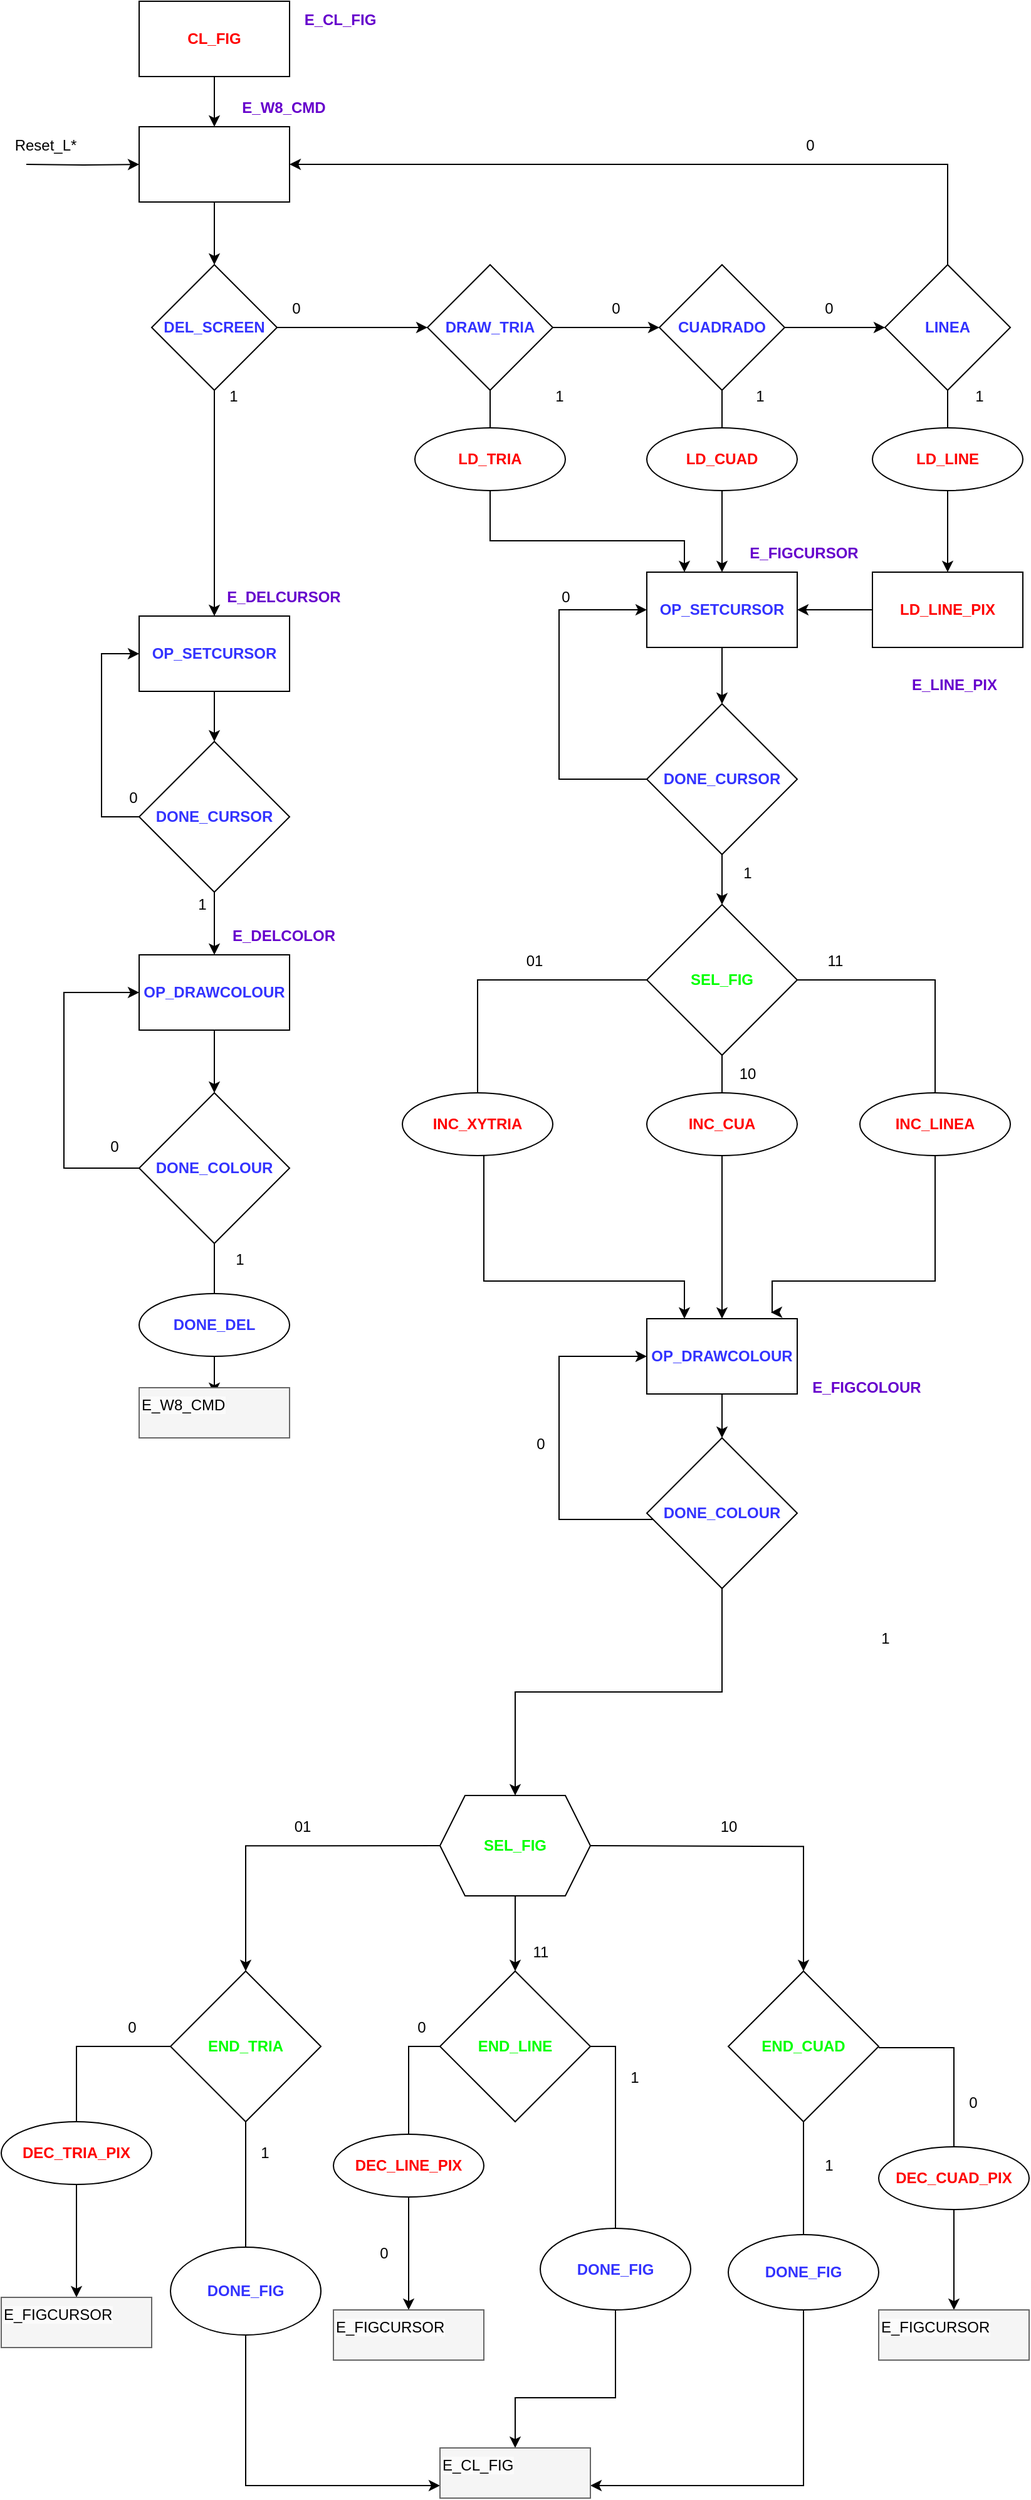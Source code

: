 <mxfile version="23.1.2" type="device">
  <diagram name="Página-1" id="Y6L9n2RA8vwU2MMcEcZ-">
    <mxGraphModel dx="2100" dy="1114" grid="1" gridSize="10" guides="1" tooltips="1" connect="1" arrows="1" fold="1" page="1" pageScale="1" pageWidth="827" pageHeight="1169" math="0" shadow="0">
      <root>
        <mxCell id="0" />
        <mxCell id="1" parent="0" />
        <mxCell id="p3acEHzhMLvB9pCIP0ga-4" style="edgeStyle=orthogonalEdgeStyle;rounded=0;orthogonalLoop=1;jettySize=auto;html=1;entryX=0.5;entryY=0;entryDx=0;entryDy=0;" parent="1" source="p3acEHzhMLvB9pCIP0ga-1" target="p3acEHzhMLvB9pCIP0ga-3" edge="1">
          <mxGeometry relative="1" as="geometry" />
        </mxCell>
        <mxCell id="gaMnZeGwh-YS-roNnIpF-5" style="edgeStyle=orthogonalEdgeStyle;rounded=0;orthogonalLoop=1;jettySize=auto;html=1;" parent="1" target="p3acEHzhMLvB9pCIP0ga-1" edge="1">
          <mxGeometry relative="1" as="geometry">
            <mxPoint x="20" y="140" as="sourcePoint" />
          </mxGeometry>
        </mxCell>
        <mxCell id="p3acEHzhMLvB9pCIP0ga-1" value="" style="rounded=0;whiteSpace=wrap;html=1;" parent="1" vertex="1">
          <mxGeometry x="110" y="110" width="120" height="60" as="geometry" />
        </mxCell>
        <mxCell id="p3acEHzhMLvB9pCIP0ga-2" value="&lt;b&gt;&lt;font color=&quot;#6600cc&quot;&gt;E_W8_CMD&lt;/font&gt;&lt;/b&gt;" style="text;html=1;align=center;verticalAlign=middle;resizable=0;points=[];autosize=1;strokeColor=none;fillColor=none;" parent="1" vertex="1">
          <mxGeometry x="180" y="80" width="90" height="30" as="geometry" />
        </mxCell>
        <mxCell id="p3acEHzhMLvB9pCIP0ga-29" style="edgeStyle=orthogonalEdgeStyle;rounded=0;orthogonalLoop=1;jettySize=auto;html=1;" parent="1" source="p3acEHzhMLvB9pCIP0ga-3" target="p3acEHzhMLvB9pCIP0ga-8" edge="1">
          <mxGeometry relative="1" as="geometry" />
        </mxCell>
        <mxCell id="p3acEHzhMLvB9pCIP0ga-3" value="&lt;b&gt;&lt;font color=&quot;#3333ff&quot;&gt;DEL_SCREEN&lt;/font&gt;&lt;/b&gt;" style="rhombus;whiteSpace=wrap;html=1;" parent="1" vertex="1">
          <mxGeometry x="120" y="220" width="100" height="100" as="geometry" />
        </mxCell>
        <mxCell id="p3acEHzhMLvB9pCIP0ga-34" style="edgeStyle=orthogonalEdgeStyle;rounded=0;orthogonalLoop=1;jettySize=auto;html=1;entryX=0.25;entryY=0;entryDx=0;entryDy=0;exitX=0.5;exitY=1;exitDx=0;exitDy=0;" parent="1" target="p3acEHzhMLvB9pCIP0ga-32" edge="1" source="p3acEHzhMLvB9pCIP0ga-31">
          <mxGeometry relative="1" as="geometry">
            <Array as="points">
              <mxPoint x="390" y="440" />
              <mxPoint x="545" y="440" />
            </Array>
            <mxPoint x="304.94" y="380" as="sourcePoint" />
            <mxPoint x="574.999" y="505" as="targetPoint" />
          </mxGeometry>
        </mxCell>
        <mxCell id="Jl3O9B9fwThyiyVIk7pi-2" style="edgeStyle=orthogonalEdgeStyle;rounded=0;orthogonalLoop=1;jettySize=auto;html=1;entryX=0;entryY=0.5;entryDx=0;entryDy=0;" parent="1" source="p3acEHzhMLvB9pCIP0ga-5" target="Jl3O9B9fwThyiyVIk7pi-1" edge="1">
          <mxGeometry relative="1" as="geometry" />
        </mxCell>
        <mxCell id="bCU1lSwmaEJCZ7ORSulQ-4" style="edgeStyle=orthogonalEdgeStyle;rounded=0;orthogonalLoop=1;jettySize=auto;html=1;exitX=1;exitY=0.5;exitDx=0;exitDy=0;entryX=0;entryY=0.5;entryDx=0;entryDy=0;" edge="1" parent="1" source="p3acEHzhMLvB9pCIP0ga-3" target="p3acEHzhMLvB9pCIP0ga-5">
          <mxGeometry relative="1" as="geometry">
            <mxPoint x="280" y="270" as="targetPoint" />
          </mxGeometry>
        </mxCell>
        <mxCell id="p3acEHzhMLvB9pCIP0ga-5" value="&lt;b&gt;&lt;font color=&quot;#3333ff&quot;&gt;DRAW_TRIA&lt;/font&gt;&lt;/b&gt;" style="rhombus;whiteSpace=wrap;html=1;" parent="1" vertex="1">
          <mxGeometry x="340" y="220" width="100" height="100" as="geometry" />
        </mxCell>
        <mxCell id="p3acEHzhMLvB9pCIP0ga-15" style="edgeStyle=orthogonalEdgeStyle;rounded=0;orthogonalLoop=1;jettySize=auto;html=1;entryX=0.5;entryY=0;entryDx=0;entryDy=0;" parent="1" source="p3acEHzhMLvB9pCIP0ga-8" target="p3acEHzhMLvB9pCIP0ga-13" edge="1">
          <mxGeometry relative="1" as="geometry" />
        </mxCell>
        <mxCell id="p3acEHzhMLvB9pCIP0ga-8" value="&lt;b&gt;&lt;font color=&quot;#3333ff&quot;&gt;OP_SETCURSOR&lt;/font&gt;&lt;/b&gt;" style="rounded=0;whiteSpace=wrap;html=1;" parent="1" vertex="1">
          <mxGeometry x="110" y="500" width="120" height="60" as="geometry" />
        </mxCell>
        <mxCell id="p3acEHzhMLvB9pCIP0ga-9" value="&lt;font color=&quot;#6600cc&quot;&gt;&lt;b&gt;E_DELCURSOR&lt;/b&gt;&lt;/font&gt;" style="text;html=1;align=center;verticalAlign=middle;resizable=0;points=[];autosize=1;strokeColor=none;fillColor=none;" parent="1" vertex="1">
          <mxGeometry x="170" y="470" width="110" height="30" as="geometry" />
        </mxCell>
        <mxCell id="p3acEHzhMLvB9pCIP0ga-22" style="edgeStyle=orthogonalEdgeStyle;rounded=0;orthogonalLoop=1;jettySize=auto;html=1;entryX=0.5;entryY=0;entryDx=0;entryDy=0;" parent="1" source="p3acEHzhMLvB9pCIP0ga-10" target="p3acEHzhMLvB9pCIP0ga-21" edge="1">
          <mxGeometry relative="1" as="geometry" />
        </mxCell>
        <mxCell id="p3acEHzhMLvB9pCIP0ga-10" value="&lt;b&gt;&lt;font color=&quot;#3333ff&quot;&gt;OP_DRAWCOLOUR&lt;/font&gt;&lt;/b&gt;" style="rounded=0;whiteSpace=wrap;html=1;" parent="1" vertex="1">
          <mxGeometry x="110" y="770" width="120" height="60" as="geometry" />
        </mxCell>
        <mxCell id="p3acEHzhMLvB9pCIP0ga-11" value="&lt;b&gt;&lt;font color=&quot;#6600cc&quot;&gt;E_DELCOLOR&lt;/font&gt;&lt;/b&gt;" style="text;html=1;align=center;verticalAlign=middle;resizable=0;points=[];autosize=1;strokeColor=none;fillColor=none;" parent="1" vertex="1">
          <mxGeometry x="170" y="740" width="110" height="30" as="geometry" />
        </mxCell>
        <mxCell id="p3acEHzhMLvB9pCIP0ga-16" style="edgeStyle=orthogonalEdgeStyle;rounded=0;orthogonalLoop=1;jettySize=auto;html=1;entryX=0;entryY=0.5;entryDx=0;entryDy=0;" parent="1" source="p3acEHzhMLvB9pCIP0ga-13" target="p3acEHzhMLvB9pCIP0ga-8" edge="1">
          <mxGeometry relative="1" as="geometry">
            <Array as="points">
              <mxPoint x="80" y="660" />
              <mxPoint x="80" y="530" />
            </Array>
          </mxGeometry>
        </mxCell>
        <mxCell id="p3acEHzhMLvB9pCIP0ga-19" style="edgeStyle=orthogonalEdgeStyle;rounded=0;orthogonalLoop=1;jettySize=auto;html=1;" parent="1" source="p3acEHzhMLvB9pCIP0ga-13" target="p3acEHzhMLvB9pCIP0ga-10" edge="1">
          <mxGeometry relative="1" as="geometry" />
        </mxCell>
        <mxCell id="p3acEHzhMLvB9pCIP0ga-13" value="&lt;b&gt;&lt;font color=&quot;#3333ff&quot;&gt;DONE_CURSOR&lt;/font&gt;&lt;/b&gt;" style="rhombus;whiteSpace=wrap;html=1;" parent="1" vertex="1">
          <mxGeometry x="110" y="600" width="120" height="120" as="geometry" />
        </mxCell>
        <mxCell id="p3acEHzhMLvB9pCIP0ga-18" value="0" style="text;html=1;align=center;verticalAlign=middle;resizable=0;points=[];autosize=1;strokeColor=none;fillColor=none;" parent="1" vertex="1">
          <mxGeometry x="90" y="630" width="30" height="30" as="geometry" />
        </mxCell>
        <mxCell id="p3acEHzhMLvB9pCIP0ga-20" value="1" style="text;html=1;align=center;verticalAlign=middle;resizable=0;points=[];autosize=1;strokeColor=none;fillColor=none;" parent="1" vertex="1">
          <mxGeometry x="145" y="715" width="30" height="30" as="geometry" />
        </mxCell>
        <mxCell id="p3acEHzhMLvB9pCIP0ga-23" style="edgeStyle=orthogonalEdgeStyle;rounded=0;orthogonalLoop=1;jettySize=auto;html=1;entryX=0;entryY=0.5;entryDx=0;entryDy=0;" parent="1" source="p3acEHzhMLvB9pCIP0ga-21" target="p3acEHzhMLvB9pCIP0ga-10" edge="1">
          <mxGeometry relative="1" as="geometry">
            <Array as="points">
              <mxPoint x="50" y="940" />
              <mxPoint x="50" y="800" />
            </Array>
          </mxGeometry>
        </mxCell>
        <mxCell id="p3acEHzhMLvB9pCIP0ga-25" style="edgeStyle=orthogonalEdgeStyle;rounded=0;orthogonalLoop=1;jettySize=auto;html=1;entryX=0.5;entryY=0;entryDx=0;entryDy=0;" parent="1" source="Jl3O9B9fwThyiyVIk7pi-90" edge="1">
          <mxGeometry relative="1" as="geometry">
            <mxPoint x="170" y="1120" as="targetPoint" />
          </mxGeometry>
        </mxCell>
        <mxCell id="p3acEHzhMLvB9pCIP0ga-21" value="&lt;b&gt;&lt;font color=&quot;#3333ff&quot;&gt;DONE_COLOUR&lt;/font&gt;&lt;/b&gt;" style="rhombus;whiteSpace=wrap;html=1;" parent="1" vertex="1">
          <mxGeometry x="110" y="880" width="120" height="120" as="geometry" />
        </mxCell>
        <mxCell id="p3acEHzhMLvB9pCIP0ga-24" value="0" style="text;html=1;align=center;verticalAlign=middle;resizable=0;points=[];autosize=1;strokeColor=none;fillColor=none;" parent="1" vertex="1">
          <mxGeometry x="75" y="908" width="30" height="30" as="geometry" />
        </mxCell>
        <mxCell id="p3acEHzhMLvB9pCIP0ga-38" style="edgeStyle=orthogonalEdgeStyle;rounded=0;orthogonalLoop=1;jettySize=auto;html=1;" parent="1" source="p3acEHzhMLvB9pCIP0ga-32" target="p3acEHzhMLvB9pCIP0ga-35" edge="1">
          <mxGeometry relative="1" as="geometry" />
        </mxCell>
        <mxCell id="p3acEHzhMLvB9pCIP0ga-32" value="&lt;b&gt;&lt;font color=&quot;#3333ff&quot;&gt;OP_SETCURSOR&lt;/font&gt;&lt;/b&gt;" style="rounded=0;whiteSpace=wrap;html=1;" parent="1" vertex="1">
          <mxGeometry x="515" y="465" width="120" height="60" as="geometry" />
        </mxCell>
        <mxCell id="p3acEHzhMLvB9pCIP0ga-33" value="&lt;b&gt;&lt;font color=&quot;#6600cc&quot;&gt;E_FIGCURSOR&lt;/font&gt;&lt;/b&gt;" style="text;html=1;align=center;verticalAlign=middle;resizable=0;points=[];autosize=1;strokeColor=none;fillColor=none;" parent="1" vertex="1">
          <mxGeometry x="585" y="435" width="110" height="30" as="geometry" />
        </mxCell>
        <mxCell id="p3acEHzhMLvB9pCIP0ga-36" style="edgeStyle=orthogonalEdgeStyle;rounded=0;orthogonalLoop=1;jettySize=auto;html=1;entryX=0;entryY=0.5;entryDx=0;entryDy=0;" parent="1" source="p3acEHzhMLvB9pCIP0ga-35" target="p3acEHzhMLvB9pCIP0ga-32" edge="1">
          <mxGeometry relative="1" as="geometry">
            <Array as="points">
              <mxPoint x="445" y="630" />
              <mxPoint x="445" y="495" />
            </Array>
          </mxGeometry>
        </mxCell>
        <mxCell id="p3acEHzhMLvB9pCIP0ga-41" style="edgeStyle=orthogonalEdgeStyle;rounded=0;orthogonalLoop=1;jettySize=auto;html=1;entryX=0.25;entryY=0;entryDx=0;entryDy=0;" parent="1" source="p3acEHzhMLvB9pCIP0ga-62" target="p3acEHzhMLvB9pCIP0ga-39" edge="1">
          <mxGeometry relative="1" as="geometry">
            <Array as="points">
              <mxPoint x="385" y="1030" />
              <mxPoint x="545" y="1030" />
            </Array>
          </mxGeometry>
        </mxCell>
        <mxCell id="Jl3O9B9fwThyiyVIk7pi-16" value="" style="edgeStyle=orthogonalEdgeStyle;rounded=0;orthogonalLoop=1;jettySize=auto;html=1;" parent="1" source="p3acEHzhMLvB9pCIP0ga-35" target="Jl3O9B9fwThyiyVIk7pi-7" edge="1">
          <mxGeometry relative="1" as="geometry" />
        </mxCell>
        <mxCell id="p3acEHzhMLvB9pCIP0ga-35" value="&lt;b&gt;&lt;font color=&quot;#3333ff&quot;&gt;DONE_CURSOR&lt;/font&gt;&lt;/b&gt;" style="rhombus;whiteSpace=wrap;html=1;" parent="1" vertex="1">
          <mxGeometry x="515" y="570" width="120" height="120" as="geometry" />
        </mxCell>
        <mxCell id="p3acEHzhMLvB9pCIP0ga-37" value="0" style="text;html=1;align=center;verticalAlign=middle;resizable=0;points=[];autosize=1;strokeColor=none;fillColor=none;" parent="1" vertex="1">
          <mxGeometry x="435" y="470" width="30" height="30" as="geometry" />
        </mxCell>
        <mxCell id="p3acEHzhMLvB9pCIP0ga-44" style="edgeStyle=orthogonalEdgeStyle;rounded=0;orthogonalLoop=1;jettySize=auto;html=1;entryX=0.5;entryY=0;entryDx=0;entryDy=0;" parent="1" source="p3acEHzhMLvB9pCIP0ga-39" target="p3acEHzhMLvB9pCIP0ga-43" edge="1">
          <mxGeometry relative="1" as="geometry" />
        </mxCell>
        <mxCell id="p3acEHzhMLvB9pCIP0ga-39" value="&lt;b&gt;&lt;font color=&quot;#3333ff&quot;&gt;OP_DRAWCOLOUR&lt;/font&gt;&lt;/b&gt;" style="rounded=0;whiteSpace=wrap;html=1;" parent="1" vertex="1">
          <mxGeometry x="515" y="1060" width="120" height="60" as="geometry" />
        </mxCell>
        <mxCell id="p3acEHzhMLvB9pCIP0ga-40" value="&lt;b&gt;&lt;font color=&quot;#6600cc&quot;&gt;E_FIGCOLOUR&lt;/font&gt;&lt;/b&gt;" style="text;html=1;align=center;verticalAlign=middle;resizable=0;points=[];autosize=1;strokeColor=none;fillColor=none;" parent="1" vertex="1">
          <mxGeometry x="635" y="1100" width="110" height="30" as="geometry" />
        </mxCell>
        <mxCell id="p3acEHzhMLvB9pCIP0ga-42" value="1" style="text;html=1;align=center;verticalAlign=middle;resizable=0;points=[];autosize=1;strokeColor=none;fillColor=none;" parent="1" vertex="1">
          <mxGeometry x="580" y="690" width="30" height="30" as="geometry" />
        </mxCell>
        <mxCell id="p3acEHzhMLvB9pCIP0ga-45" style="edgeStyle=orthogonalEdgeStyle;rounded=0;orthogonalLoop=1;jettySize=auto;html=1;entryX=0;entryY=0.5;entryDx=0;entryDy=0;" parent="1" source="p3acEHzhMLvB9pCIP0ga-43" target="p3acEHzhMLvB9pCIP0ga-39" edge="1">
          <mxGeometry relative="1" as="geometry">
            <Array as="points">
              <mxPoint x="445" y="1220" />
              <mxPoint x="445" y="1090" />
            </Array>
          </mxGeometry>
        </mxCell>
        <mxCell id="Jl3O9B9fwThyiyVIk7pi-43" value="" style="edgeStyle=orthogonalEdgeStyle;rounded=0;orthogonalLoop=1;jettySize=auto;html=1;entryX=0.5;entryY=0;entryDx=0;entryDy=0;exitX=0.5;exitY=1;exitDx=0;exitDy=0;" parent="1" source="p3acEHzhMLvB9pCIP0ga-43" target="bCU1lSwmaEJCZ7ORSulQ-1" edge="1">
          <mxGeometry relative="1" as="geometry">
            <mxPoint x="495" y="1370" as="sourcePoint" />
            <mxPoint x="495" y="1415" as="targetPoint" />
          </mxGeometry>
        </mxCell>
        <mxCell id="p3acEHzhMLvB9pCIP0ga-43" value="&lt;b&gt;&lt;font color=&quot;#3333ff&quot;&gt;DONE_COLOUR&lt;/font&gt;&lt;/b&gt;" style="rhombus;whiteSpace=wrap;html=1;" parent="1" vertex="1">
          <mxGeometry x="515" y="1155" width="120" height="120" as="geometry" />
        </mxCell>
        <mxCell id="p3acEHzhMLvB9pCIP0ga-46" value="0" style="text;html=1;align=center;verticalAlign=middle;resizable=0;points=[];autosize=1;strokeColor=none;fillColor=none;" parent="1" vertex="1">
          <mxGeometry x="415" y="1145" width="30" height="30" as="geometry" />
        </mxCell>
        <mxCell id="Jl3O9B9fwThyiyVIk7pi-41" style="edgeStyle=orthogonalEdgeStyle;rounded=0;orthogonalLoop=1;jettySize=auto;html=1;entryX=0;entryY=0.75;entryDx=0;entryDy=0;exitX=0.5;exitY=1;exitDx=0;exitDy=0;" parent="1" source="p3acEHzhMLvB9pCIP0ga-48" target="Jl3O9B9fwThyiyVIk7pi-92" edge="1">
          <mxGeometry relative="1" as="geometry">
            <mxPoint x="410" y="2060" as="targetPoint" />
            <Array as="points">
              <mxPoint x="195" y="1990" />
            </Array>
          </mxGeometry>
        </mxCell>
        <mxCell id="Jl3O9B9fwThyiyVIk7pi-65" style="edgeStyle=orthogonalEdgeStyle;rounded=0;orthogonalLoop=1;jettySize=auto;html=1;entryX=0.5;entryY=0;entryDx=0;entryDy=0;" parent="1" source="p3acEHzhMLvB9pCIP0ga-59" target="Jl3O9B9fwThyiyVIk7pi-67" edge="1">
          <mxGeometry relative="1" as="geometry">
            <mxPoint x="110" y="1720" as="targetPoint" />
          </mxGeometry>
        </mxCell>
        <mxCell id="p3acEHzhMLvB9pCIP0ga-48" value="&lt;b&gt;&lt;font color=&quot;#00ff00&quot;&gt;END_TRIA&lt;/font&gt;&lt;/b&gt;" style="rhombus;whiteSpace=wrap;html=1;" parent="1" vertex="1">
          <mxGeometry x="135" y="1580" width="120" height="120" as="geometry" />
        </mxCell>
        <mxCell id="p3acEHzhMLvB9pCIP0ga-53" value="1" style="text;html=1;align=center;verticalAlign=middle;resizable=0;points=[];autosize=1;strokeColor=none;fillColor=none;" parent="1" vertex="1">
          <mxGeometry x="645" y="1720" width="30" height="30" as="geometry" />
        </mxCell>
        <mxCell id="p3acEHzhMLvB9pCIP0ga-54" value="1" style="text;html=1;align=center;verticalAlign=middle;resizable=0;points=[];autosize=1;strokeColor=none;fillColor=none;" parent="1" vertex="1">
          <mxGeometry x="690" y="1300" width="30" height="30" as="geometry" />
        </mxCell>
        <mxCell id="p3acEHzhMLvB9pCIP0ga-55" value="0" style="text;html=1;align=center;verticalAlign=middle;resizable=0;points=[];autosize=1;strokeColor=none;fillColor=none;" parent="1" vertex="1">
          <mxGeometry x="220" y="240" width="30" height="30" as="geometry" />
        </mxCell>
        <mxCell id="p3acEHzhMLvB9pCIP0ga-57" value="1" style="text;html=1;align=center;verticalAlign=middle;resizable=0;points=[];autosize=1;strokeColor=none;fillColor=none;" parent="1" vertex="1">
          <mxGeometry x="430" y="310" width="30" height="30" as="geometry" />
        </mxCell>
        <mxCell id="p3acEHzhMLvB9pCIP0ga-58" value="1" style="text;html=1;align=center;verticalAlign=middle;resizable=0;points=[];autosize=1;strokeColor=none;fillColor=none;" parent="1" vertex="1">
          <mxGeometry x="170" y="310" width="30" height="30" as="geometry" />
        </mxCell>
        <mxCell id="p3acEHzhMLvB9pCIP0ga-62" value="&lt;b&gt;&lt;font color=&quot;#ff0000&quot;&gt;INC_XYTRIA&lt;/font&gt;&lt;/b&gt;" style="ellipse;whiteSpace=wrap;html=1;" parent="1" vertex="1">
          <mxGeometry x="320" y="880" width="120" height="50" as="geometry" />
        </mxCell>
        <mxCell id="W1QrKqHfw874j2ITa_pN-1" value="1" style="text;html=1;align=center;verticalAlign=middle;resizable=0;points=[];autosize=1;strokeColor=none;fillColor=none;" parent="1" vertex="1">
          <mxGeometry x="175" y="998" width="30" height="30" as="geometry" />
        </mxCell>
        <mxCell id="Jl3O9B9fwThyiyVIk7pi-8" value="" style="edgeStyle=orthogonalEdgeStyle;rounded=0;orthogonalLoop=1;jettySize=auto;html=1;endArrow=none;endFill=0;" parent="1" source="Jl3O9B9fwThyiyVIk7pi-1" target="Jl3O9B9fwThyiyVIk7pi-6" edge="1">
          <mxGeometry relative="1" as="geometry" />
        </mxCell>
        <mxCell id="Jl3O9B9fwThyiyVIk7pi-12" style="edgeStyle=orthogonalEdgeStyle;rounded=0;orthogonalLoop=1;jettySize=auto;html=1;entryX=0;entryY=0.5;entryDx=0;entryDy=0;" parent="1" source="Jl3O9B9fwThyiyVIk7pi-1" target="Jl3O9B9fwThyiyVIk7pi-11" edge="1">
          <mxGeometry relative="1" as="geometry" />
        </mxCell>
        <mxCell id="Jl3O9B9fwThyiyVIk7pi-1" value="&lt;b&gt;&lt;font color=&quot;#3333ff&quot;&gt;CUADRADO&lt;/font&gt;&lt;/b&gt;" style="rhombus;whiteSpace=wrap;html=1;" parent="1" vertex="1">
          <mxGeometry x="525" y="220" width="100" height="100" as="geometry" />
        </mxCell>
        <mxCell id="Jl3O9B9fwThyiyVIk7pi-3" value="0" style="text;html=1;align=center;verticalAlign=middle;resizable=0;points=[];autosize=1;strokeColor=none;fillColor=none;" parent="1" vertex="1">
          <mxGeometry x="475" y="240" width="30" height="30" as="geometry" />
        </mxCell>
        <mxCell id="Jl3O9B9fwThyiyVIk7pi-10" style="edgeStyle=orthogonalEdgeStyle;rounded=0;orthogonalLoop=1;jettySize=auto;html=1;" parent="1" source="Jl3O9B9fwThyiyVIk7pi-6" target="p3acEHzhMLvB9pCIP0ga-32" edge="1">
          <mxGeometry relative="1" as="geometry">
            <Array as="points">
              <mxPoint x="615" y="490" />
              <mxPoint x="615" y="490" />
            </Array>
          </mxGeometry>
        </mxCell>
        <mxCell id="Jl3O9B9fwThyiyVIk7pi-6" value="&lt;b&gt;&lt;font color=&quot;#ff0000&quot;&gt;LD_CUAD&lt;/font&gt;&lt;/b&gt;" style="ellipse;whiteSpace=wrap;html=1;" parent="1" vertex="1">
          <mxGeometry x="515" y="350" width="120" height="50" as="geometry" />
        </mxCell>
        <mxCell id="Jl3O9B9fwThyiyVIk7pi-21" style="edgeStyle=orthogonalEdgeStyle;rounded=0;orthogonalLoop=1;jettySize=auto;html=1;entryX=0.5;entryY=0;entryDx=0;entryDy=0;endArrow=none;endFill=0;" parent="1" source="Jl3O9B9fwThyiyVIk7pi-7" target="p3acEHzhMLvB9pCIP0ga-62" edge="1">
          <mxGeometry relative="1" as="geometry" />
        </mxCell>
        <mxCell id="Jl3O9B9fwThyiyVIk7pi-22" style="edgeStyle=orthogonalEdgeStyle;rounded=0;orthogonalLoop=1;jettySize=auto;html=1;entryX=0.5;entryY=0;entryDx=0;entryDy=0;" parent="1" source="Jl3O9B9fwThyiyVIk7pi-24" target="p3acEHzhMLvB9pCIP0ga-39" edge="1">
          <mxGeometry relative="1" as="geometry" />
        </mxCell>
        <mxCell id="Jl3O9B9fwThyiyVIk7pi-57" style="edgeStyle=orthogonalEdgeStyle;rounded=0;orthogonalLoop=1;jettySize=auto;html=1;entryX=0.825;entryY=-0.083;entryDx=0;entryDy=0;entryPerimeter=0;" parent="1" source="Jl3O9B9fwThyiyVIk7pi-7" target="p3acEHzhMLvB9pCIP0ga-39" edge="1">
          <mxGeometry relative="1" as="geometry">
            <mxPoint x="760" y="845" as="targetPoint" />
            <Array as="points">
              <mxPoint x="745" y="790" />
              <mxPoint x="745" y="1030" />
              <mxPoint x="615" y="1030" />
            </Array>
          </mxGeometry>
        </mxCell>
        <mxCell id="Jl3O9B9fwThyiyVIk7pi-7" value="&lt;b&gt;&lt;font color=&quot;#00ff00&quot;&gt;SEL_FIG&lt;/font&gt;&lt;/b&gt;" style="rhombus;whiteSpace=wrap;html=1;" parent="1" vertex="1">
          <mxGeometry x="515" y="730" width="120" height="120" as="geometry" />
        </mxCell>
        <mxCell id="Jl3O9B9fwThyiyVIk7pi-14" style="edgeStyle=orthogonalEdgeStyle;rounded=0;orthogonalLoop=1;jettySize=auto;html=1;entryX=1;entryY=0.5;entryDx=0;entryDy=0;exitX=0.5;exitY=0;exitDx=0;exitDy=0;" parent="1" source="Jl3O9B9fwThyiyVIk7pi-11" target="p3acEHzhMLvB9pCIP0ga-1" edge="1">
          <mxGeometry relative="1" as="geometry">
            <Array as="points">
              <mxPoint x="755" y="140" />
            </Array>
          </mxGeometry>
        </mxCell>
        <mxCell id="Jl3O9B9fwThyiyVIk7pi-18" value="" style="edgeStyle=orthogonalEdgeStyle;rounded=0;orthogonalLoop=1;jettySize=auto;html=1;endArrow=none;endFill=0;" parent="1" source="Jl3O9B9fwThyiyVIk7pi-11" target="Jl3O9B9fwThyiyVIk7pi-17" edge="1">
          <mxGeometry relative="1" as="geometry" />
        </mxCell>
        <mxCell id="Jl3O9B9fwThyiyVIk7pi-11" value="&lt;b&gt;&lt;font color=&quot;#3333ff&quot;&gt;LINEA&lt;/font&gt;&lt;/b&gt;" style="rhombus;whiteSpace=wrap;html=1;" parent="1" vertex="1">
          <mxGeometry x="705" y="220" width="100" height="100" as="geometry" />
        </mxCell>
        <mxCell id="Jl3O9B9fwThyiyVIk7pi-13" value="0" style="text;html=1;align=center;verticalAlign=middle;resizable=0;points=[];autosize=1;strokeColor=none;fillColor=none;" parent="1" vertex="1">
          <mxGeometry x="645" y="240" width="30" height="30" as="geometry" />
        </mxCell>
        <mxCell id="Jl3O9B9fwThyiyVIk7pi-15" value="0" style="text;html=1;align=center;verticalAlign=middle;resizable=0;points=[];autosize=1;strokeColor=none;fillColor=none;" parent="1" vertex="1">
          <mxGeometry x="630" y="110" width="30" height="30" as="geometry" />
        </mxCell>
        <mxCell id="Jl3O9B9fwThyiyVIk7pi-19" style="edgeStyle=orthogonalEdgeStyle;rounded=0;orthogonalLoop=1;jettySize=auto;html=1;entryX=0.5;entryY=0;entryDx=0;entryDy=0;exitX=0.5;exitY=1;exitDx=0;exitDy=0;" parent="1" source="Jl3O9B9fwThyiyVIk7pi-17" target="gaMnZeGwh-YS-roNnIpF-1" edge="1">
          <mxGeometry relative="1" as="geometry">
            <Array as="points">
              <mxPoint x="755" y="450" />
              <mxPoint x="755" y="450" />
            </Array>
          </mxGeometry>
        </mxCell>
        <mxCell id="Jl3O9B9fwThyiyVIk7pi-17" value="&lt;b&gt;&lt;font color=&quot;#ff0000&quot;&gt;LD_LINE&lt;/font&gt;&lt;/b&gt;" style="ellipse;whiteSpace=wrap;html=1;" parent="1" vertex="1">
          <mxGeometry x="695" y="350" width="120" height="50" as="geometry" />
        </mxCell>
        <mxCell id="Jl3O9B9fwThyiyVIk7pi-26" value="01" style="text;html=1;align=center;verticalAlign=middle;resizable=0;points=[];autosize=1;strokeColor=none;fillColor=none;" parent="1" vertex="1">
          <mxGeometry x="405" y="760" width="40" height="30" as="geometry" />
        </mxCell>
        <mxCell id="Jl3O9B9fwThyiyVIk7pi-27" value="10" style="text;html=1;align=center;verticalAlign=middle;resizable=0;points=[];autosize=1;strokeColor=none;fillColor=none;" parent="1" vertex="1">
          <mxGeometry x="575" y="850" width="40" height="30" as="geometry" />
        </mxCell>
        <mxCell id="Jl3O9B9fwThyiyVIk7pi-28" value="11" style="text;html=1;align=center;verticalAlign=middle;resizable=0;points=[];autosize=1;strokeColor=none;fillColor=none;" parent="1" vertex="1">
          <mxGeometry x="645" y="760" width="40" height="30" as="geometry" />
        </mxCell>
        <mxCell id="Jl3O9B9fwThyiyVIk7pi-33" style="edgeStyle=orthogonalEdgeStyle;rounded=0;orthogonalLoop=1;jettySize=auto;html=1;entryX=0.5;entryY=0;entryDx=0;entryDy=0;" parent="1" target="Jl3O9B9fwThyiyVIk7pi-42" edge="1">
          <mxGeometry relative="1" as="geometry">
            <mxPoint x="440" y="1700" as="targetPoint" />
            <mxPoint x="469.941" y="1480.059" as="sourcePoint" />
          </mxGeometry>
        </mxCell>
        <mxCell id="Jl3O9B9fwThyiyVIk7pi-40" style="edgeStyle=orthogonalEdgeStyle;rounded=0;orthogonalLoop=1;jettySize=auto;html=1;entryX=0.5;entryY=0;entryDx=0;entryDy=0;" parent="1" target="p3acEHzhMLvB9pCIP0ga-48" edge="1">
          <mxGeometry relative="1" as="geometry">
            <mxPoint x="180" y="1540" as="targetPoint" />
            <Array as="points">
              <mxPoint x="195" y="1480" />
            </Array>
            <mxPoint x="350.059" y="1480.059" as="sourcePoint" />
          </mxGeometry>
        </mxCell>
        <mxCell id="Jl3O9B9fwThyiyVIk7pi-37" value="01" style="text;html=1;align=center;verticalAlign=middle;resizable=0;points=[];autosize=1;strokeColor=none;fillColor=none;" parent="1" vertex="1">
          <mxGeometry x="220" y="1450" width="40" height="30" as="geometry" />
        </mxCell>
        <mxCell id="Jl3O9B9fwThyiyVIk7pi-38" value="10" style="text;html=1;align=center;verticalAlign=middle;resizable=0;points=[];autosize=1;strokeColor=none;fillColor=none;" parent="1" vertex="1">
          <mxGeometry x="560" y="1450" width="40" height="30" as="geometry" />
        </mxCell>
        <mxCell id="Jl3O9B9fwThyiyVIk7pi-39" value="11" style="text;html=1;align=center;verticalAlign=middle;resizable=0;points=[];autosize=1;strokeColor=none;fillColor=none;" parent="1" vertex="1">
          <mxGeometry x="410" y="1550" width="40" height="30" as="geometry" />
        </mxCell>
        <mxCell id="Jl3O9B9fwThyiyVIk7pi-50" style="edgeStyle=orthogonalEdgeStyle;rounded=0;orthogonalLoop=1;jettySize=auto;html=1;entryX=1;entryY=0.75;entryDx=0;entryDy=0;" parent="1" source="Jl3O9B9fwThyiyVIk7pi-87" target="Jl3O9B9fwThyiyVIk7pi-92" edge="1">
          <mxGeometry relative="1" as="geometry">
            <mxPoint x="490" y="2060" as="targetPoint" />
            <Array as="points">
              <mxPoint x="640" y="1990" />
            </Array>
          </mxGeometry>
        </mxCell>
        <mxCell id="A_k-dqeIYFeU7K6m2_AR-21" style="edgeStyle=orthogonalEdgeStyle;rounded=0;orthogonalLoop=1;jettySize=auto;html=1;" parent="1" source="Jl3O9B9fwThyiyVIk7pi-48" target="Jl3O9B9fwThyiyVIk7pi-71" edge="1">
          <mxGeometry relative="1" as="geometry" />
        </mxCell>
        <mxCell id="Jl3O9B9fwThyiyVIk7pi-42" value="&lt;b&gt;&lt;font color=&quot;#00ff00&quot;&gt;END_CUAD&lt;/font&gt;&lt;/b&gt;" style="rhombus;whiteSpace=wrap;html=1;" parent="1" vertex="1">
          <mxGeometry x="580" y="1580" width="120" height="120" as="geometry" />
        </mxCell>
        <mxCell id="Jl3O9B9fwThyiyVIk7pi-62" value="&lt;b&gt;&lt;font color=&quot;#ff0000&quot;&gt;INC_LINEA&lt;/font&gt;&lt;/b&gt;" style="ellipse;whiteSpace=wrap;html=1;" parent="1" vertex="1">
          <mxGeometry x="685" y="880" width="120" height="50" as="geometry" />
        </mxCell>
        <mxCell id="Jl3O9B9fwThyiyVIk7pi-67" value="&lt;span style=&quot;color: rgb(0, 0, 0); font-family: Helvetica; font-size: 12px; font-style: normal; font-variant-ligatures: normal; font-variant-caps: normal; font-weight: 400; letter-spacing: normal; orphans: 2; text-align: center; text-indent: 0px; text-transform: none; widows: 2; word-spacing: 0px; -webkit-text-stroke-width: 0px; background-color: rgb(251, 251, 251); text-decoration-thickness: initial; text-decoration-style: initial; text-decoration-color: initial; float: none; display: inline !important;&quot;&gt;E_FIGCURSOR&lt;/span&gt;" style="text;whiteSpace=wrap;html=1;fillColor=#f5f5f5;fontColor=#333333;strokeColor=#666666;" parent="1" vertex="1">
          <mxGeometry y="1840" width="120" height="40" as="geometry" />
        </mxCell>
        <mxCell id="Jl3O9B9fwThyiyVIk7pi-69" value="" style="edgeStyle=orthogonalEdgeStyle;rounded=0;orthogonalLoop=1;jettySize=auto;html=1;entryX=0.5;entryY=0;entryDx=0;entryDy=0;endArrow=none;endFill=0;" parent="1" source="p3acEHzhMLvB9pCIP0ga-48" target="p3acEHzhMLvB9pCIP0ga-59" edge="1">
          <mxGeometry relative="1" as="geometry">
            <mxPoint x="15" y="1850" as="targetPoint" />
            <mxPoint x="135" y="1670" as="sourcePoint" />
          </mxGeometry>
        </mxCell>
        <mxCell id="p3acEHzhMLvB9pCIP0ga-59" value="&lt;b&gt;&lt;font color=&quot;#ff0000&quot;&gt;DEC_TRIA_PIX&lt;/font&gt;&lt;/b&gt;" style="ellipse;whiteSpace=wrap;html=1;" parent="1" vertex="1">
          <mxGeometry y="1700" width="120" height="50" as="geometry" />
        </mxCell>
        <mxCell id="Jl3O9B9fwThyiyVIk7pi-71" value="&lt;span style=&quot;color: rgb(0, 0, 0); font-family: Helvetica; font-size: 12px; font-style: normal; font-variant-ligatures: normal; font-variant-caps: normal; font-weight: 400; letter-spacing: normal; orphans: 2; text-align: center; text-indent: 0px; text-transform: none; widows: 2; word-spacing: 0px; -webkit-text-stroke-width: 0px; background-color: rgb(251, 251, 251); text-decoration-thickness: initial; text-decoration-style: initial; text-decoration-color: initial; float: none; display: inline !important;&quot;&gt;E_FIGCURSOR&lt;/span&gt;" style="text;whiteSpace=wrap;html=1;fillColor=#f5f5f5;fontColor=#333333;strokeColor=#666666;" parent="1" vertex="1">
          <mxGeometry x="700" y="1850" width="120" height="40" as="geometry" />
        </mxCell>
        <mxCell id="Jl3O9B9fwThyiyVIk7pi-72" style="edgeStyle=orthogonalEdgeStyle;rounded=0;orthogonalLoop=1;jettySize=auto;html=1;exitX=0.5;exitY=1;exitDx=0;exitDy=0;" parent="1" source="Jl3O9B9fwThyiyVIk7pi-71" target="Jl3O9B9fwThyiyVIk7pi-71" edge="1">
          <mxGeometry relative="1" as="geometry" />
        </mxCell>
        <mxCell id="Jl3O9B9fwThyiyVIk7pi-75" value="" style="edgeStyle=orthogonalEdgeStyle;rounded=0;orthogonalLoop=1;jettySize=auto;html=1;entryX=0.5;entryY=0;entryDx=0;entryDy=0;endArrow=classic;endFill=1;exitX=0.5;exitY=1;exitDx=0;exitDy=0;" parent="1" source="bCU1lSwmaEJCZ7ORSulQ-1" edge="1">
          <mxGeometry relative="1" as="geometry">
            <mxPoint x="410.059" y="1539.941" as="sourcePoint" />
            <mxPoint x="410" y="1580" as="targetPoint" />
          </mxGeometry>
        </mxCell>
        <mxCell id="A_k-dqeIYFeU7K6m2_AR-15" style="edgeStyle=orthogonalEdgeStyle;rounded=0;orthogonalLoop=1;jettySize=auto;html=1;entryX=0.5;entryY=0;entryDx=0;entryDy=0;" parent="1" source="Jl3O9B9fwThyiyVIk7pi-80" target="Jl3O9B9fwThyiyVIk7pi-83" edge="1">
          <mxGeometry relative="1" as="geometry">
            <Array as="points">
              <mxPoint x="325" y="1640" />
            </Array>
          </mxGeometry>
        </mxCell>
        <mxCell id="A_k-dqeIYFeU7K6m2_AR-17" style="edgeStyle=orthogonalEdgeStyle;rounded=0;orthogonalLoop=1;jettySize=auto;html=1;entryX=0.5;entryY=0;entryDx=0;entryDy=0;" parent="1" source="Jl3O9B9fwThyiyVIk7pi-53" target="Jl3O9B9fwThyiyVIk7pi-92" edge="1">
          <mxGeometry relative="1" as="geometry">
            <Array as="points">
              <mxPoint x="490" y="1920" />
              <mxPoint x="410" y="1920" />
            </Array>
          </mxGeometry>
        </mxCell>
        <mxCell id="tQuUheHLo_RUWyWUuCPl-3" style="edgeStyle=orthogonalEdgeStyle;rounded=0;orthogonalLoop=1;jettySize=auto;html=1;endArrow=none;endFill=0;entryX=0.5;entryY=0;entryDx=0;entryDy=0;" parent="1" source="Jl3O9B9fwThyiyVIk7pi-80" target="Jl3O9B9fwThyiyVIk7pi-53" edge="1">
          <mxGeometry relative="1" as="geometry">
            <mxPoint x="490" y="1780" as="targetPoint" />
            <Array as="points">
              <mxPoint x="490" y="1640" />
            </Array>
          </mxGeometry>
        </mxCell>
        <mxCell id="Jl3O9B9fwThyiyVIk7pi-80" value="&lt;b&gt;&lt;font color=&quot;#00ff00&quot;&gt;END_LINE&lt;/font&gt;&lt;/b&gt;" style="rhombus;whiteSpace=wrap;html=1;" parent="1" vertex="1">
          <mxGeometry x="350" y="1580" width="120" height="120" as="geometry" />
        </mxCell>
        <mxCell id="Jl3O9B9fwThyiyVIk7pi-83" value="&lt;span style=&quot;color: rgb(0, 0, 0); font-family: Helvetica; font-size: 12px; font-style: normal; font-variant-ligatures: normal; font-variant-caps: normal; font-weight: 400; letter-spacing: normal; orphans: 2; text-align: center; text-indent: 0px; text-transform: none; widows: 2; word-spacing: 0px; -webkit-text-stroke-width: 0px; background-color: rgb(251, 251, 251); text-decoration-thickness: initial; text-decoration-style: initial; text-decoration-color: initial; float: none; display: inline !important;&quot;&gt;E_FIGCURSOR&lt;/span&gt;" style="text;whiteSpace=wrap;html=1;fillColor=#f5f5f5;fontColor=#333333;strokeColor=#666666;" parent="1" vertex="1">
          <mxGeometry x="265" y="1850" width="120" height="40" as="geometry" />
        </mxCell>
        <mxCell id="Jl3O9B9fwThyiyVIk7pi-84" value="&lt;b&gt;&lt;font color=&quot;#ff0000&quot;&gt;DEC_LINE_PIX&lt;/font&gt;&lt;/b&gt;" style="ellipse;whiteSpace=wrap;html=1;" parent="1" vertex="1">
          <mxGeometry x="265" y="1710" width="120" height="50" as="geometry" />
        </mxCell>
        <mxCell id="Jl3O9B9fwThyiyVIk7pi-86" value="0" style="text;html=1;align=center;verticalAlign=middle;resizable=0;points=[];autosize=1;strokeColor=none;fillColor=none;" parent="1" vertex="1">
          <mxGeometry x="760" y="1670" width="30" height="30" as="geometry" />
        </mxCell>
        <mxCell id="Jl3O9B9fwThyiyVIk7pi-88" value="0" style="text;html=1;align=center;verticalAlign=middle;resizable=0;points=[];autosize=1;strokeColor=none;fillColor=none;" parent="1" vertex="1">
          <mxGeometry x="290" y="1790" width="30" height="30" as="geometry" />
        </mxCell>
        <mxCell id="Jl3O9B9fwThyiyVIk7pi-91" value="" style="edgeStyle=orthogonalEdgeStyle;rounded=0;orthogonalLoop=1;jettySize=auto;html=1;entryX=0.5;entryY=0;entryDx=0;entryDy=0;endArrow=none;endFill=0;" parent="1" source="p3acEHzhMLvB9pCIP0ga-21" target="Jl3O9B9fwThyiyVIk7pi-90" edge="1">
          <mxGeometry relative="1" as="geometry">
            <mxPoint x="170" y="1120" as="targetPoint" />
            <mxPoint x="170" y="1000" as="sourcePoint" />
          </mxGeometry>
        </mxCell>
        <mxCell id="Jl3O9B9fwThyiyVIk7pi-90" value="&lt;b&gt;&lt;font color=&quot;#3333ff&quot;&gt;DONE_DEL&lt;/font&gt;&lt;/b&gt;" style="ellipse;whiteSpace=wrap;html=1;" parent="1" vertex="1">
          <mxGeometry x="110" y="1040" width="120" height="50" as="geometry" />
        </mxCell>
        <mxCell id="Jl3O9B9fwThyiyVIk7pi-92" value="&lt;span style=&quot;color: rgb(0, 0, 0); font-family: Helvetica; font-size: 12px; font-style: normal; font-variant-ligatures: normal; font-variant-caps: normal; font-weight: 400; letter-spacing: normal; orphans: 2; text-align: center; text-indent: 0px; text-transform: none; widows: 2; word-spacing: 0px; -webkit-text-stroke-width: 0px; background-color: rgb(251, 251, 251); text-decoration-thickness: initial; text-decoration-style: initial; text-decoration-color: initial; float: none; display: inline !important;&quot;&gt;E_CL_FIG&lt;/span&gt;" style="text;whiteSpace=wrap;html=1;fillColor=#f5f5f5;fontColor=#333333;strokeColor=#666666;" parent="1" vertex="1">
          <mxGeometry x="350" y="1960" width="120" height="40" as="geometry" />
        </mxCell>
        <mxCell id="A_k-dqeIYFeU7K6m2_AR-1" value="" style="edgeStyle=orthogonalEdgeStyle;rounded=0;orthogonalLoop=1;jettySize=auto;html=1;endArrow=none;endFill=0;" parent="1" source="p3acEHzhMLvB9pCIP0ga-5" target="p3acEHzhMLvB9pCIP0ga-31" edge="1">
          <mxGeometry relative="1" as="geometry">
            <Array as="points" />
            <mxPoint x="430" y="320" as="sourcePoint" />
            <mxPoint x="670" y="510" as="targetPoint" />
          </mxGeometry>
        </mxCell>
        <mxCell id="p3acEHzhMLvB9pCIP0ga-31" value="&lt;b&gt;&lt;font color=&quot;#ff0000&quot;&gt;LD_TRIA&lt;/font&gt;&lt;/b&gt;" style="ellipse;whiteSpace=wrap;html=1;" parent="1" vertex="1">
          <mxGeometry x="330" y="350" width="120" height="50" as="geometry" />
        </mxCell>
        <mxCell id="A_k-dqeIYFeU7K6m2_AR-2" value="" style="edgeStyle=orthogonalEdgeStyle;rounded=0;orthogonalLoop=1;jettySize=auto;html=1;entryX=0.5;entryY=0;entryDx=0;entryDy=0;endArrow=none;endFill=0;" parent="1" source="Jl3O9B9fwThyiyVIk7pi-7" target="Jl3O9B9fwThyiyVIk7pi-24" edge="1">
          <mxGeometry relative="1" as="geometry">
            <mxPoint x="575" y="850" as="sourcePoint" />
            <mxPoint x="615" y="1160" as="targetPoint" />
          </mxGeometry>
        </mxCell>
        <mxCell id="Jl3O9B9fwThyiyVIk7pi-24" value="&lt;b&gt;&lt;font color=&quot;#ff0000&quot;&gt;INC_CUA&lt;/font&gt;&lt;/b&gt;" style="ellipse;whiteSpace=wrap;html=1;" parent="1" vertex="1">
          <mxGeometry x="515" y="880" width="120" height="50" as="geometry" />
        </mxCell>
        <mxCell id="A_k-dqeIYFeU7K6m2_AR-23" value="" style="edgeStyle=orthogonalEdgeStyle;rounded=0;orthogonalLoop=1;jettySize=auto;html=1;endArrow=none;endFill=0;" parent="1" target="Jl3O9B9fwThyiyVIk7pi-48" edge="1">
          <mxGeometry relative="1" as="geometry">
            <mxPoint x="700" y="1641" as="sourcePoint" />
            <mxPoint x="760" y="1850" as="targetPoint" />
            <Array as="points">
              <mxPoint x="760" y="1641" />
            </Array>
          </mxGeometry>
        </mxCell>
        <mxCell id="Jl3O9B9fwThyiyVIk7pi-48" value="&lt;b&gt;&lt;font color=&quot;#ff0000&quot;&gt;DEC_CUAD_PIX&lt;/font&gt;&lt;/b&gt;" style="ellipse;whiteSpace=wrap;html=1;" parent="1" vertex="1">
          <mxGeometry x="700" y="1720" width="120" height="50" as="geometry" />
        </mxCell>
        <mxCell id="A_k-dqeIYFeU7K6m2_AR-24" value="0" style="text;html=1;align=center;verticalAlign=middle;resizable=0;points=[];autosize=1;strokeColor=none;fillColor=none;" parent="1" vertex="1">
          <mxGeometry x="89" y="1610" width="30" height="30" as="geometry" />
        </mxCell>
        <mxCell id="A_k-dqeIYFeU7K6m2_AR-25" value="1" style="text;html=1;align=center;verticalAlign=middle;resizable=0;points=[];autosize=1;strokeColor=none;fillColor=none;" parent="1" vertex="1">
          <mxGeometry x="195" y="1710" width="30" height="30" as="geometry" />
        </mxCell>
        <mxCell id="FdRMa5vTFRsLTCbIAmzV-1" value="&lt;b&gt;&lt;font color=&quot;#3333ff&quot;&gt;DONE_FIG&lt;/font&gt;&lt;/b&gt;" style="ellipse;whiteSpace=wrap;html=1;" parent="1" vertex="1">
          <mxGeometry x="135" y="1800" width="120" height="70" as="geometry" />
        </mxCell>
        <mxCell id="FdRMa5vTFRsLTCbIAmzV-2" value="1" style="text;html=1;align=center;verticalAlign=middle;resizable=0;points=[];autosize=1;strokeColor=none;fillColor=none;" parent="1" vertex="1">
          <mxGeometry x="590" y="310" width="30" height="30" as="geometry" />
        </mxCell>
        <mxCell id="FdRMa5vTFRsLTCbIAmzV-3" value="1" style="text;html=1;align=center;verticalAlign=middle;resizable=0;points=[];autosize=1;strokeColor=none;fillColor=none;" parent="1" vertex="1">
          <mxGeometry x="765" y="310" width="30" height="30" as="geometry" />
        </mxCell>
        <mxCell id="ba9cmfXaMpEUjGm6bjgy-2" value="" style="edgeStyle=orthogonalEdgeStyle;rounded=0;orthogonalLoop=1;jettySize=auto;html=1;" parent="1" source="ba9cmfXaMpEUjGm6bjgy-1" target="p3acEHzhMLvB9pCIP0ga-1" edge="1">
          <mxGeometry relative="1" as="geometry" />
        </mxCell>
        <mxCell id="ba9cmfXaMpEUjGm6bjgy-1" value="&lt;font color=&quot;#ff0000&quot;&gt;&lt;b&gt;CL_FIG&lt;/b&gt;&lt;/font&gt;" style="rounded=0;whiteSpace=wrap;html=1;" parent="1" vertex="1">
          <mxGeometry x="110" y="10" width="120" height="60" as="geometry" />
        </mxCell>
        <mxCell id="ba9cmfXaMpEUjGm6bjgy-3" value="&lt;b&gt;&lt;font color=&quot;#6600cc&quot;&gt;E_CL_FIG&lt;/font&gt;&lt;/b&gt;" style="text;html=1;align=center;verticalAlign=middle;resizable=0;points=[];autosize=1;strokeColor=none;fillColor=none;" parent="1" vertex="1">
          <mxGeometry x="230" y="10" width="80" height="30" as="geometry" />
        </mxCell>
        <mxCell id="gaMnZeGwh-YS-roNnIpF-2" style="edgeStyle=orthogonalEdgeStyle;rounded=0;orthogonalLoop=1;jettySize=auto;html=1;" parent="1" source="gaMnZeGwh-YS-roNnIpF-1" target="p3acEHzhMLvB9pCIP0ga-32" edge="1">
          <mxGeometry relative="1" as="geometry" />
        </mxCell>
        <mxCell id="gaMnZeGwh-YS-roNnIpF-1" value="&lt;b&gt;&lt;font color=&quot;#ff0000&quot;&gt;LD_LINE_PIX&lt;/font&gt;&lt;/b&gt;" style="rounded=0;whiteSpace=wrap;html=1;" parent="1" vertex="1">
          <mxGeometry x="695" y="465" width="120" height="60" as="geometry" />
        </mxCell>
        <mxCell id="gaMnZeGwh-YS-roNnIpF-3" value="&lt;b&gt;&lt;font color=&quot;#6600cc&quot;&gt;E_LINE_PIX&lt;/font&gt;&lt;/b&gt;" style="text;html=1;align=center;verticalAlign=middle;resizable=0;points=[];autosize=1;strokeColor=none;fillColor=none;" parent="1" vertex="1">
          <mxGeometry x="715" y="540" width="90" height="30" as="geometry" />
        </mxCell>
        <mxCell id="gaMnZeGwh-YS-roNnIpF-6" value="Reset_L*" style="text;html=1;align=center;verticalAlign=middle;resizable=0;points=[];autosize=1;strokeColor=none;fillColor=none;" parent="1" vertex="1">
          <mxGeometry y="110" width="70" height="30" as="geometry" />
        </mxCell>
        <mxCell id="Jl3O9B9fwThyiyVIk7pi-53" value="&lt;b&gt;&lt;font color=&quot;#3333ff&quot;&gt;DONE_FIG&lt;/font&gt;&lt;/b&gt;" style="ellipse;whiteSpace=wrap;html=1;" parent="1" vertex="1">
          <mxGeometry x="430" y="1785" width="120" height="65" as="geometry" />
        </mxCell>
        <mxCell id="tQuUheHLo_RUWyWUuCPl-4" value="" style="edgeStyle=orthogonalEdgeStyle;rounded=0;orthogonalLoop=1;jettySize=auto;html=1;entryX=1;entryY=0.75;entryDx=0;entryDy=0;" parent="1" source="Jl3O9B9fwThyiyVIk7pi-42" target="Jl3O9B9fwThyiyVIk7pi-87" edge="1">
          <mxGeometry relative="1" as="geometry">
            <mxPoint x="500" y="2120" as="targetPoint" />
            <Array as="points">
              <mxPoint x="640" y="1833" />
            </Array>
            <mxPoint x="640" y="1700" as="sourcePoint" />
          </mxGeometry>
        </mxCell>
        <mxCell id="Jl3O9B9fwThyiyVIk7pi-87" value="&lt;b&gt;&lt;font color=&quot;#3333ff&quot;&gt;DONE_FIG&lt;/font&gt;&lt;/b&gt;" style="ellipse;whiteSpace=wrap;html=1;" parent="1" vertex="1">
          <mxGeometry x="580" y="1790" width="120" height="60" as="geometry" />
        </mxCell>
        <mxCell id="tQuUheHLo_RUWyWUuCPl-7" value="0" style="text;html=1;align=center;verticalAlign=middle;resizable=0;points=[];autosize=1;strokeColor=none;fillColor=none;" parent="1" vertex="1">
          <mxGeometry x="320" y="1610" width="30" height="30" as="geometry" />
        </mxCell>
        <mxCell id="tQuUheHLo_RUWyWUuCPl-9" value="1" style="text;html=1;align=center;verticalAlign=middle;resizable=0;points=[];autosize=1;strokeColor=none;fillColor=none;" parent="1" vertex="1">
          <mxGeometry x="490" y="1650" width="30" height="30" as="geometry" />
        </mxCell>
        <mxCell id="bCU1lSwmaEJCZ7ORSulQ-1" value="&lt;b&gt;&lt;font color=&quot;#00ff00&quot;&gt;SEL_FIG&lt;/font&gt;&lt;/b&gt;" style="shape=hexagon;perimeter=hexagonPerimeter2;whiteSpace=wrap;html=1;fixedSize=1;" vertex="1" parent="1">
          <mxGeometry x="350" y="1440" width="120" height="80" as="geometry" />
        </mxCell>
        <mxCell id="bCU1lSwmaEJCZ7ORSulQ-2" value="&lt;span style=&quot;color: rgb(0, 0, 0); font-family: Helvetica; font-size: 12px; font-style: normal; font-variant-ligatures: normal; font-variant-caps: normal; font-weight: 400; letter-spacing: normal; orphans: 2; text-align: center; text-indent: 0px; text-transform: none; widows: 2; word-spacing: 0px; -webkit-text-stroke-width: 0px; background-color: rgb(251, 251, 251); text-decoration-thickness: initial; text-decoration-style: initial; text-decoration-color: initial; float: none; display: inline !important;&quot;&gt;E_W8_CMD&lt;/span&gt;" style="text;whiteSpace=wrap;html=1;fillColor=#f5f5f5;fontColor=#333333;strokeColor=#666666;" vertex="1" parent="1">
          <mxGeometry x="110" y="1115" width="120" height="40" as="geometry" />
        </mxCell>
      </root>
    </mxGraphModel>
  </diagram>
</mxfile>
